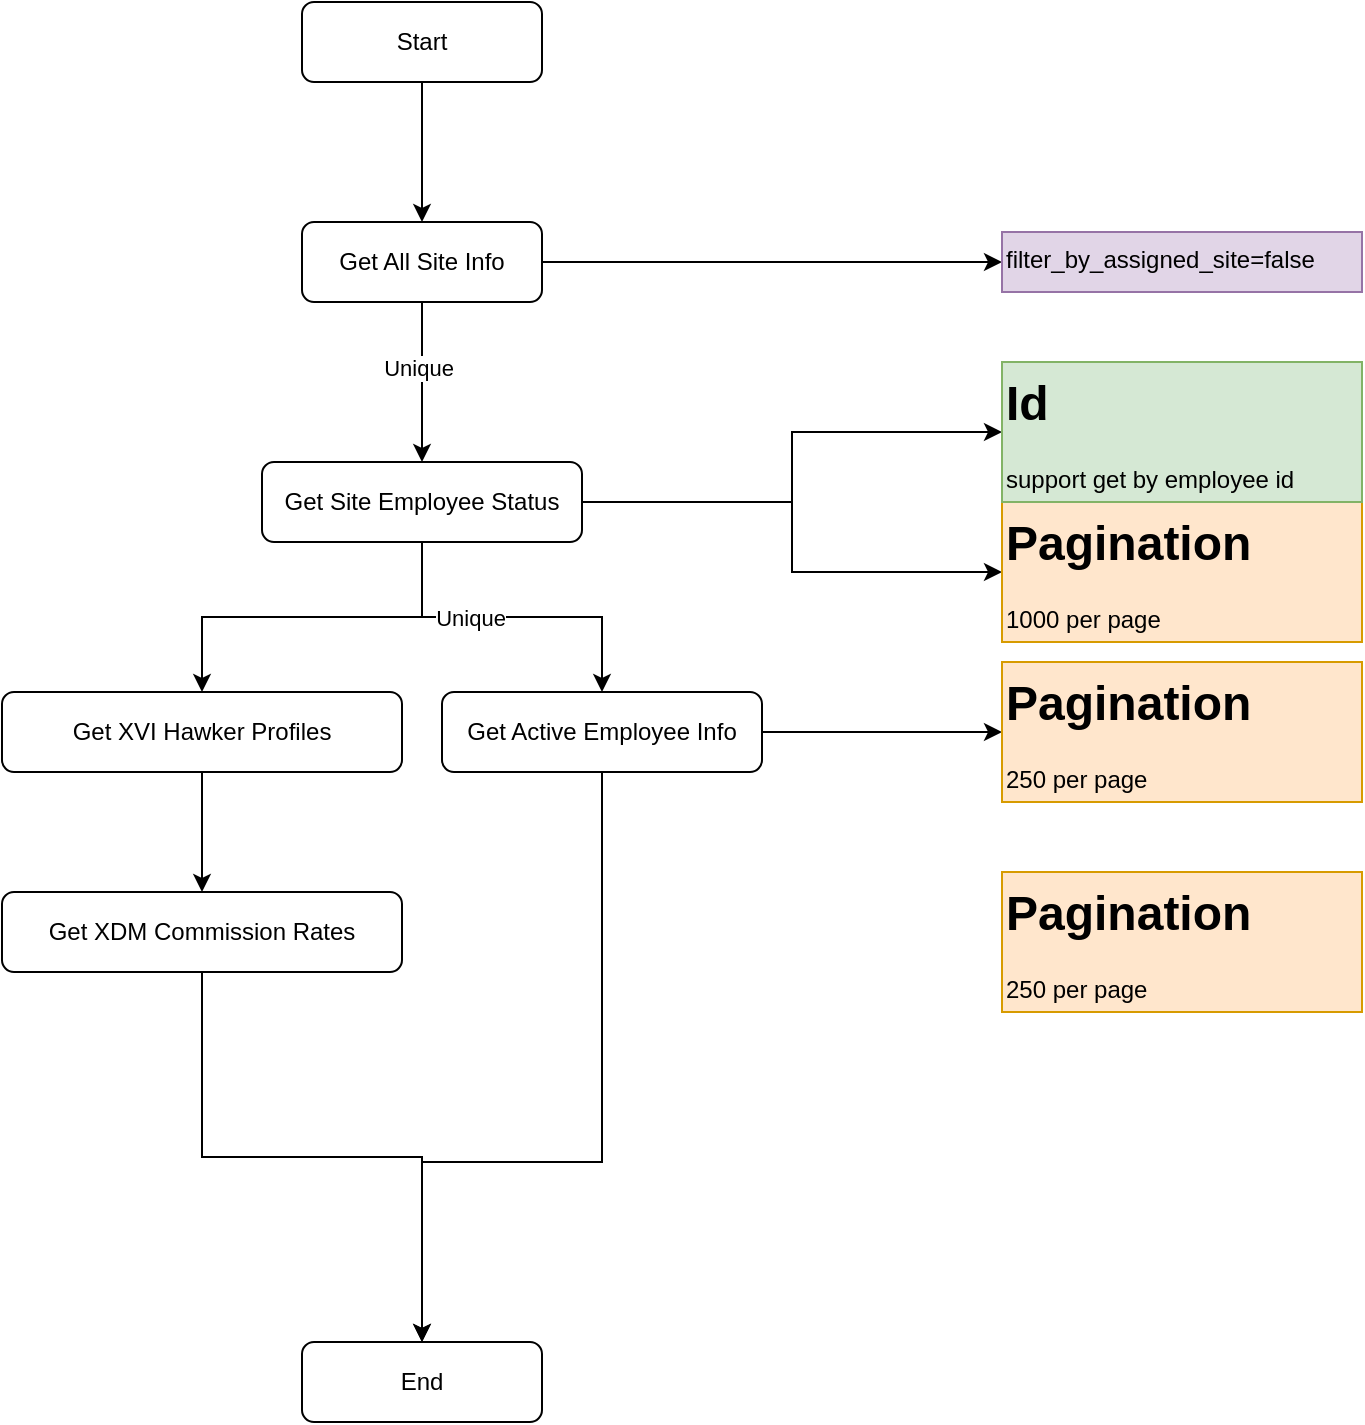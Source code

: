 <mxfile version="28.2.7">
  <diagram id="C5RBs43oDa-KdzZeNtuy" name="Page-1">
    <mxGraphModel dx="1122" dy="642" grid="1" gridSize="10" guides="1" tooltips="1" connect="1" arrows="1" fold="1" page="1" pageScale="1" pageWidth="827" pageHeight="1169" math="0" shadow="0">
      <root>
        <mxCell id="WIyWlLk6GJQsqaUBKTNV-0" />
        <mxCell id="WIyWlLk6GJQsqaUBKTNV-1" parent="WIyWlLk6GJQsqaUBKTNV-0" />
        <mxCell id="5LXkmB3HY5V3C7JoFC5d-1" value="" style="edgeStyle=orthogonalEdgeStyle;rounded=0;orthogonalLoop=1;jettySize=auto;html=1;" parent="WIyWlLk6GJQsqaUBKTNV-1" source="WIyWlLk6GJQsqaUBKTNV-3" target="5LXkmB3HY5V3C7JoFC5d-0" edge="1">
          <mxGeometry relative="1" as="geometry" />
        </mxCell>
        <mxCell id="WIyWlLk6GJQsqaUBKTNV-3" value="Start" style="rounded=1;whiteSpace=wrap;html=1;fontSize=12;glass=0;strokeWidth=1;shadow=0;" parent="WIyWlLk6GJQsqaUBKTNV-1" vertex="1">
          <mxGeometry x="160" y="80" width="120" height="40" as="geometry" />
        </mxCell>
        <mxCell id="5LXkmB3HY5V3C7JoFC5d-4" value="" style="edgeStyle=orthogonalEdgeStyle;rounded=0;orthogonalLoop=1;jettySize=auto;html=1;" parent="WIyWlLk6GJQsqaUBKTNV-1" source="5LXkmB3HY5V3C7JoFC5d-0" target="5LXkmB3HY5V3C7JoFC5d-3" edge="1">
          <mxGeometry relative="1" as="geometry" />
        </mxCell>
        <mxCell id="fLFkQYOwKTprjXCMm9Hj-16" value="Unique" style="edgeLabel;html=1;align=center;verticalAlign=middle;resizable=0;points=[];" vertex="1" connectable="0" parent="5LXkmB3HY5V3C7JoFC5d-4">
          <mxGeometry x="-0.188" y="-2" relative="1" as="geometry">
            <mxPoint as="offset" />
          </mxGeometry>
        </mxCell>
        <mxCell id="fLFkQYOwKTprjXCMm9Hj-10" style="edgeStyle=orthogonalEdgeStyle;rounded=0;orthogonalLoop=1;jettySize=auto;html=1;exitX=1;exitY=0.5;exitDx=0;exitDy=0;" edge="1" parent="WIyWlLk6GJQsqaUBKTNV-1" source="5LXkmB3HY5V3C7JoFC5d-0" target="fLFkQYOwKTprjXCMm9Hj-9">
          <mxGeometry relative="1" as="geometry" />
        </mxCell>
        <mxCell id="5LXkmB3HY5V3C7JoFC5d-0" value="Get All Site Info" style="rounded=1;whiteSpace=wrap;html=1;fontSize=12;glass=0;strokeWidth=1;shadow=0;" parent="WIyWlLk6GJQsqaUBKTNV-1" vertex="1">
          <mxGeometry x="160" y="190" width="120" height="40" as="geometry" />
        </mxCell>
        <mxCell id="fLFkQYOwKTprjXCMm9Hj-1" style="edgeStyle=orthogonalEdgeStyle;rounded=0;orthogonalLoop=1;jettySize=auto;html=1;exitX=1;exitY=0.5;exitDx=0;exitDy=0;entryX=0;entryY=0.5;entryDx=0;entryDy=0;" edge="1" parent="WIyWlLk6GJQsqaUBKTNV-1" source="5LXkmB3HY5V3C7JoFC5d-3" target="fLFkQYOwKTprjXCMm9Hj-0">
          <mxGeometry relative="1" as="geometry" />
        </mxCell>
        <mxCell id="fLFkQYOwKTprjXCMm9Hj-2" style="edgeStyle=orthogonalEdgeStyle;rounded=0;orthogonalLoop=1;jettySize=auto;html=1;exitX=1;exitY=0.5;exitDx=0;exitDy=0;entryX=0;entryY=0.5;entryDx=0;entryDy=0;" edge="1" parent="WIyWlLk6GJQsqaUBKTNV-1" source="5LXkmB3HY5V3C7JoFC5d-3" target="5LXkmB3HY5V3C7JoFC5d-16">
          <mxGeometry relative="1" as="geometry" />
        </mxCell>
        <mxCell id="fLFkQYOwKTprjXCMm9Hj-7" value="" style="edgeStyle=orthogonalEdgeStyle;rounded=0;orthogonalLoop=1;jettySize=auto;html=1;" edge="1" parent="WIyWlLk6GJQsqaUBKTNV-1" source="5LXkmB3HY5V3C7JoFC5d-3" target="fLFkQYOwKTprjXCMm9Hj-6">
          <mxGeometry relative="1" as="geometry" />
        </mxCell>
        <mxCell id="fLFkQYOwKTprjXCMm9Hj-17" value="Unique" style="edgeLabel;html=1;align=center;verticalAlign=middle;resizable=0;points=[];" vertex="1" connectable="0" parent="fLFkQYOwKTprjXCMm9Hj-7">
          <mxGeometry x="-0.26" relative="1" as="geometry">
            <mxPoint as="offset" />
          </mxGeometry>
        </mxCell>
        <mxCell id="fLFkQYOwKTprjXCMm9Hj-20" style="edgeStyle=orthogonalEdgeStyle;rounded=0;orthogonalLoop=1;jettySize=auto;html=1;exitX=0.5;exitY=1;exitDx=0;exitDy=0;entryX=0.5;entryY=0;entryDx=0;entryDy=0;" edge="1" parent="WIyWlLk6GJQsqaUBKTNV-1" source="5LXkmB3HY5V3C7JoFC5d-3" target="5LXkmB3HY5V3C7JoFC5d-10">
          <mxGeometry relative="1" as="geometry" />
        </mxCell>
        <mxCell id="5LXkmB3HY5V3C7JoFC5d-3" value="Get Site Employee Status" style="rounded=1;whiteSpace=wrap;html=1;fontSize=12;glass=0;strokeWidth=1;shadow=0;" parent="WIyWlLk6GJQsqaUBKTNV-1" vertex="1">
          <mxGeometry x="140" y="310" width="160" height="40" as="geometry" />
        </mxCell>
        <mxCell id="5LXkmB3HY5V3C7JoFC5d-8" value="End" style="rounded=1;whiteSpace=wrap;html=1;fontSize=12;glass=0;strokeWidth=1;shadow=0;" parent="WIyWlLk6GJQsqaUBKTNV-1" vertex="1">
          <mxGeometry x="160" y="750" width="120" height="40" as="geometry" />
        </mxCell>
        <mxCell id="fLFkQYOwKTprjXCMm9Hj-4" value="" style="edgeStyle=orthogonalEdgeStyle;rounded=0;orthogonalLoop=1;jettySize=auto;html=1;" edge="1" parent="WIyWlLk6GJQsqaUBKTNV-1" source="5LXkmB3HY5V3C7JoFC5d-10" target="fLFkQYOwKTprjXCMm9Hj-3">
          <mxGeometry relative="1" as="geometry" />
        </mxCell>
        <mxCell id="5LXkmB3HY5V3C7JoFC5d-10" value="Get XVI Hawker Profiles" style="rounded=1;whiteSpace=wrap;html=1;fontSize=12;glass=0;strokeWidth=1;shadow=0;" parent="WIyWlLk6GJQsqaUBKTNV-1" vertex="1">
          <mxGeometry x="10" y="425" width="200" height="40" as="geometry" />
        </mxCell>
        <mxCell id="5LXkmB3HY5V3C7JoFC5d-16" value="&lt;h1 style=&quot;margin-top: 0px;&quot;&gt;Pagination&lt;/h1&gt;&lt;p&gt;1000 per page&lt;/p&gt;" style="text;html=1;whiteSpace=wrap;overflow=hidden;rounded=0;fillColor=#ffe6cc;strokeColor=#d79b00;" parent="WIyWlLk6GJQsqaUBKTNV-1" vertex="1">
          <mxGeometry x="510" y="330" width="180" height="70" as="geometry" />
        </mxCell>
        <mxCell id="fLFkQYOwKTprjXCMm9Hj-0" value="&lt;h1 style=&quot;margin-top: 0px;&quot;&gt;Id&lt;/h1&gt;&lt;p&gt;support get by employee id&lt;/p&gt;" style="text;html=1;whiteSpace=wrap;overflow=hidden;rounded=0;fillColor=#d5e8d4;strokeColor=#82b366;" vertex="1" parent="WIyWlLk6GJQsqaUBKTNV-1">
          <mxGeometry x="510" y="260" width="180" height="70" as="geometry" />
        </mxCell>
        <mxCell id="fLFkQYOwKTprjXCMm9Hj-5" style="edgeStyle=orthogonalEdgeStyle;rounded=0;orthogonalLoop=1;jettySize=auto;html=1;exitX=0.5;exitY=1;exitDx=0;exitDy=0;" edge="1" parent="WIyWlLk6GJQsqaUBKTNV-1" source="fLFkQYOwKTprjXCMm9Hj-3" target="5LXkmB3HY5V3C7JoFC5d-8">
          <mxGeometry relative="1" as="geometry" />
        </mxCell>
        <mxCell id="fLFkQYOwKTprjXCMm9Hj-3" value="Get XDM Commission Rates" style="rounded=1;whiteSpace=wrap;html=1;fontSize=12;glass=0;strokeWidth=1;shadow=0;" vertex="1" parent="WIyWlLk6GJQsqaUBKTNV-1">
          <mxGeometry x="10" y="525" width="200" height="40" as="geometry" />
        </mxCell>
        <mxCell id="fLFkQYOwKTprjXCMm9Hj-15" style="edgeStyle=orthogonalEdgeStyle;rounded=0;orthogonalLoop=1;jettySize=auto;html=1;entryX=0;entryY=0.5;entryDx=0;entryDy=0;" edge="1" parent="WIyWlLk6GJQsqaUBKTNV-1" source="fLFkQYOwKTprjXCMm9Hj-6" target="fLFkQYOwKTprjXCMm9Hj-14">
          <mxGeometry relative="1" as="geometry" />
        </mxCell>
        <mxCell id="fLFkQYOwKTprjXCMm9Hj-22" style="edgeStyle=orthogonalEdgeStyle;rounded=0;orthogonalLoop=1;jettySize=auto;html=1;exitX=0.5;exitY=1;exitDx=0;exitDy=0;entryX=0.5;entryY=0;entryDx=0;entryDy=0;" edge="1" parent="WIyWlLk6GJQsqaUBKTNV-1" source="fLFkQYOwKTprjXCMm9Hj-6" target="5LXkmB3HY5V3C7JoFC5d-8">
          <mxGeometry relative="1" as="geometry">
            <Array as="points">
              <mxPoint x="310" y="660" />
              <mxPoint x="220" y="660" />
            </Array>
          </mxGeometry>
        </mxCell>
        <mxCell id="fLFkQYOwKTprjXCMm9Hj-6" value="Get Active Employee Info" style="rounded=1;whiteSpace=wrap;html=1;fontSize=12;glass=0;strokeWidth=1;shadow=0;" vertex="1" parent="WIyWlLk6GJQsqaUBKTNV-1">
          <mxGeometry x="230" y="425" width="160" height="40" as="geometry" />
        </mxCell>
        <mxCell id="fLFkQYOwKTprjXCMm9Hj-9" value="filter_by_assigned_site=false" style="text;html=1;whiteSpace=wrap;overflow=hidden;rounded=0;fillColor=#e1d5e7;strokeColor=#9673a6;" vertex="1" parent="WIyWlLk6GJQsqaUBKTNV-1">
          <mxGeometry x="510" y="195" width="180" height="30" as="geometry" />
        </mxCell>
        <mxCell id="fLFkQYOwKTprjXCMm9Hj-14" value="&lt;h1 style=&quot;margin-top: 0px;&quot;&gt;Pagination&lt;/h1&gt;&lt;h1 style=&quot;margin-top: 0px;&quot;&gt;&lt;p style=&quot;font-size: 12px; font-weight: 400;&quot;&gt;250 per page&lt;/p&gt;&lt;/h1&gt;" style="text;html=1;whiteSpace=wrap;overflow=hidden;rounded=0;fillColor=#ffe6cc;strokeColor=#d79b00;" vertex="1" parent="WIyWlLk6GJQsqaUBKTNV-1">
          <mxGeometry x="510" y="410" width="180" height="70" as="geometry" />
        </mxCell>
        <mxCell id="fLFkQYOwKTprjXCMm9Hj-19" value="&lt;h1 style=&quot;margin-top: 0px;&quot;&gt;Pagination&lt;/h1&gt;&lt;h1 style=&quot;margin-top: 0px;&quot;&gt;&lt;p style=&quot;font-size: 12px; font-weight: 400;&quot;&gt;250 per page&lt;/p&gt;&lt;/h1&gt;" style="text;html=1;whiteSpace=wrap;overflow=hidden;rounded=0;fillColor=#ffe6cc;strokeColor=#d79b00;" vertex="1" parent="WIyWlLk6GJQsqaUBKTNV-1">
          <mxGeometry x="510" y="515" width="180" height="70" as="geometry" />
        </mxCell>
      </root>
    </mxGraphModel>
  </diagram>
</mxfile>
